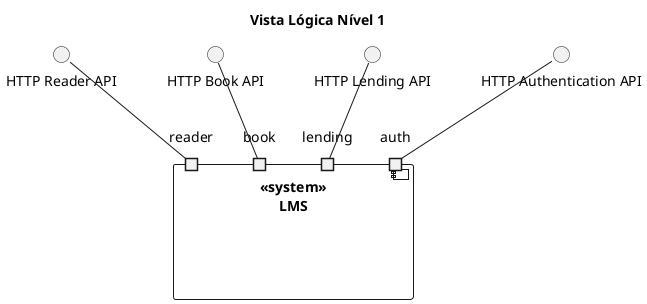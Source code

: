 @startuml
' https://plantuml.com/class-diagram

title Vista Lógica Nível 1

' Definir o componente principal LMS
component <<system>>\nLMS {
  portin reader
  portin book
  portin lending
  portin auth
}

' Definir os componentes dos microserviços
interface "HTTP Reader API" as RS
interface "HTTP Book API" as BS
interface "HTTP Lending API" as LS
interface "HTTP Authentication API" as AS

' Conectar os microserviços às portas no componente LMS
RS -- reader
BS -- book
LS -- lending
AS -- auth

@enduml
